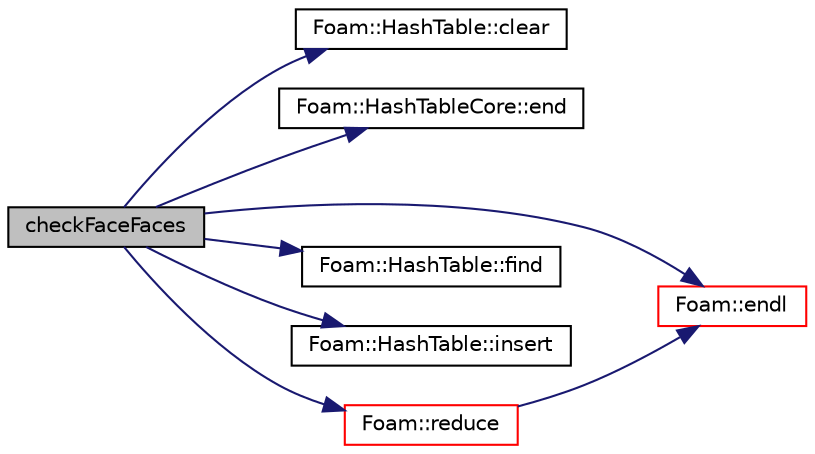 digraph "checkFaceFaces"
{
  bgcolor="transparent";
  edge [fontname="Helvetica",fontsize="10",labelfontname="Helvetica",labelfontsize="10"];
  node [fontname="Helvetica",fontsize="10",shape=record];
  rankdir="LR";
  Node1 [label="checkFaceFaces",height=0.2,width=0.4,color="black", fillcolor="grey75", style="filled", fontcolor="black"];
  Node1 -> Node2 [color="midnightblue",fontsize="10",style="solid",fontname="Helvetica"];
  Node2 [label="Foam::HashTable::clear",height=0.2,width=0.4,color="black",URL="$a00976.html#ac8bb3912a3ce86b15842e79d0b421204",tooltip="Clear all entries from table. "];
  Node1 -> Node3 [color="midnightblue",fontsize="10",style="solid",fontname="Helvetica"];
  Node3 [label="Foam::HashTableCore::end",height=0.2,width=0.4,color="black",URL="$a00977.html#a540580a296c0ff351686ceb4f27b6fe6",tooltip="iteratorEnd set to beyond the end of any HashTable "];
  Node1 -> Node4 [color="midnightblue",fontsize="10",style="solid",fontname="Helvetica"];
  Node4 [label="Foam::endl",height=0.2,width=0.4,color="red",URL="$a10675.html#a2db8fe02a0d3909e9351bb4275b23ce4",tooltip="Add newline and flush stream. "];
  Node1 -> Node5 [color="midnightblue",fontsize="10",style="solid",fontname="Helvetica"];
  Node5 [label="Foam::HashTable::find",height=0.2,width=0.4,color="black",URL="$a00976.html#a76b2c74ebd9f33fa9f76261b027ffc11",tooltip="Find and return an iterator set at the hashedEntry. "];
  Node1 -> Node6 [color="midnightblue",fontsize="10",style="solid",fontname="Helvetica"];
  Node6 [label="Foam::HashTable::insert",height=0.2,width=0.4,color="black",URL="$a00976.html#a5eee1e0e199ad59b9cb3916cd42156e0",tooltip="Insert a new hashedEntry. "];
  Node1 -> Node7 [color="midnightblue",fontsize="10",style="solid",fontname="Helvetica"];
  Node7 [label="Foam::reduce",height=0.2,width=0.4,color="red",URL="$a10675.html#a7ffd6af4acc2eb9ba72ee296b5ecda23"];
  Node7 -> Node4 [color="midnightblue",fontsize="10",style="solid",fontname="Helvetica"];
}
